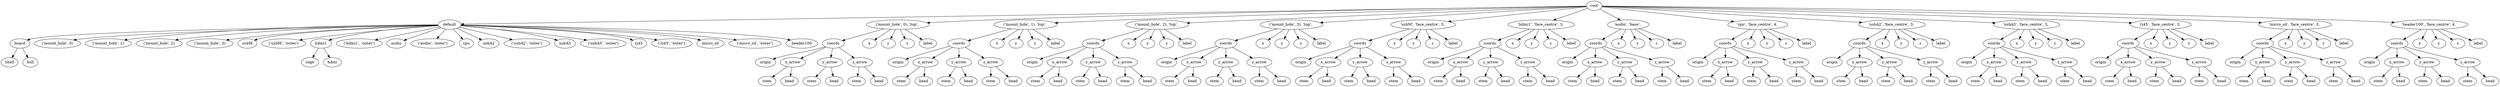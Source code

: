 digraph default {
    root_1 [label="root"];
    default_2 [label="default"];
    board_3 [label="board"];
    shell_4 [label="shell"];
    hull_5 [label="hull"];
    mount_hole_6 [label="\('mount_hole',\ 0\)"];
    mount_hole_7 [label="\('mount_hole',\ 1\)"];
    mount_hole_8 [label="\('mount_hole',\ 2\)"];
    mount_hole_9 [label="\('mount_hole',\ 3\)"];
    usbM_10 [label="usbM"];
    usbM_11 [label="\('usbM',\ 'outer'\)"];
    hdmi1_12 [label="hdmi1"];
    cage_13 [label="cage"];
    hdmi_14 [label="hdmi"];
    hdmi1_15 [label="\('hdmi1',\ 'outer'\)"];
    audio_16 [label="audio"];
    audio_17 [label="\('audio',\ 'outer'\)"];
    cpu_18 [label="cpu"];
    usbA2_19 [label="usbA2"];
    usbA2_20 [label="\('usbA2',\ 'outer'\)"];
    usbA3_21 [label="usbA3"];
    usbA3_22 [label="\('usbA3',\ 'outer'\)"];
    rj45_23 [label="rj45"];
    rj45_24 [label="\('rj45',\ 'outer'\)"];
    micro_sd_25 [label="micro_sd"];
    micro_sd_26 [label="\('micro_sd',\ 'outer'\)"];
    header100_27 [label="header100"];
    28 [label="\('mount_hole',\ 0\),\ 'top',\ "];
    coords_29 [label="coords"];
    origin_30 [label="origin"];
    x_arrow_31 [label="x_arrow"];
    stem_32 [label="stem"];
    head_33 [label="head"];
    y_arrow_34 [label="y_arrow"];
    stem_35 [label="stem"];
    head_36 [label="head"];
    z_arrow_37 [label="z_arrow"];
    stem_38 [label="stem"];
    head_39 [label="head"];
    x_40 [label="x"];
    y_41 [label="y"];
    z_42 [label="z"];
    label_43 [label="label"];
    44 [label="\('mount_hole',\ 1\),\ 'top',\ "];
    coords_45 [label="coords"];
    origin_46 [label="origin"];
    x_arrow_47 [label="x_arrow"];
    stem_48 [label="stem"];
    head_49 [label="head"];
    y_arrow_50 [label="y_arrow"];
    stem_51 [label="stem"];
    head_52 [label="head"];
    z_arrow_53 [label="z_arrow"];
    stem_54 [label="stem"];
    head_55 [label="head"];
    x_56 [label="x"];
    y_57 [label="y"];
    z_58 [label="z"];
    label_59 [label="label"];
    60 [label="\('mount_hole',\ 2\),\ 'top',\ "];
    coords_61 [label="coords"];
    origin_62 [label="origin"];
    x_arrow_63 [label="x_arrow"];
    stem_64 [label="stem"];
    head_65 [label="head"];
    y_arrow_66 [label="y_arrow"];
    stem_67 [label="stem"];
    head_68 [label="head"];
    z_arrow_69 [label="z_arrow"];
    stem_70 [label="stem"];
    head_71 [label="head"];
    x_72 [label="x"];
    y_73 [label="y"];
    z_74 [label="z"];
    label_75 [label="label"];
    76 [label="\('mount_hole',\ 3\),\ 'top',\ "];
    coords_77 [label="coords"];
    origin_78 [label="origin"];
    x_arrow_79 [label="x_arrow"];
    stem_80 [label="stem"];
    head_81 [label="head"];
    y_arrow_82 [label="y_arrow"];
    stem_83 [label="stem"];
    head_84 [label="head"];
    z_arrow_85 [label="z_arrow"];
    stem_86 [label="stem"];
    head_87 [label="head"];
    x_88 [label="x"];
    y_89 [label="y"];
    z_90 [label="z"];
    label_91 [label="label"];
    92 [label="'usbM',\ 'face_centre',\ 3,\ "];
    coords_93 [label="coords"];
    origin_94 [label="origin"];
    x_arrow_95 [label="x_arrow"];
    stem_96 [label="stem"];
    head_97 [label="head"];
    y_arrow_98 [label="y_arrow"];
    stem_99 [label="stem"];
    head_100 [label="head"];
    z_arrow_101 [label="z_arrow"];
    stem_102 [label="stem"];
    head_103 [label="head"];
    x_104 [label="x"];
    y_105 [label="y"];
    z_106 [label="z"];
    label_107 [label="label"];
    108 [label="'hdmi1',\ 'face_centre',\ 3,\ "];
    coords_109 [label="coords"];
    origin_110 [label="origin"];
    x_arrow_111 [label="x_arrow"];
    stem_112 [label="stem"];
    head_113 [label="head"];
    y_arrow_114 [label="y_arrow"];
    stem_115 [label="stem"];
    head_116 [label="head"];
    z_arrow_117 [label="z_arrow"];
    stem_118 [label="stem"];
    head_119 [label="head"];
    x_120 [label="x"];
    y_121 [label="y"];
    z_122 [label="z"];
    label_123 [label="label"];
    124 [label="'audio',\ 'base',\ "];
    coords_125 [label="coords"];
    origin_126 [label="origin"];
    x_arrow_127 [label="x_arrow"];
    stem_128 [label="stem"];
    head_129 [label="head"];
    y_arrow_130 [label="y_arrow"];
    stem_131 [label="stem"];
    head_132 [label="head"];
    z_arrow_133 [label="z_arrow"];
    stem_134 [label="stem"];
    head_135 [label="head"];
    x_136 [label="x"];
    y_137 [label="y"];
    z_138 [label="z"];
    label_139 [label="label"];
    140 [label="'cpu',\ 'face_centre',\ 4,\ "];
    coords_141 [label="coords"];
    origin_142 [label="origin"];
    x_arrow_143 [label="x_arrow"];
    stem_144 [label="stem"];
    head_145 [label="head"];
    y_arrow_146 [label="y_arrow"];
    stem_147 [label="stem"];
    head_148 [label="head"];
    z_arrow_149 [label="z_arrow"];
    stem_150 [label="stem"];
    head_151 [label="head"];
    x_152 [label="x"];
    y_153 [label="y"];
    z_154 [label="z"];
    label_155 [label="label"];
    156 [label="'usbA2',\ 'face_centre',\ 3,\ "];
    coords_157 [label="coords"];
    origin_158 [label="origin"];
    x_arrow_159 [label="x_arrow"];
    stem_160 [label="stem"];
    head_161 [label="head"];
    y_arrow_162 [label="y_arrow"];
    stem_163 [label="stem"];
    head_164 [label="head"];
    z_arrow_165 [label="z_arrow"];
    stem_166 [label="stem"];
    head_167 [label="head"];
    x_168 [label="x"];
    y_169 [label="y"];
    z_170 [label="z"];
    label_171 [label="label"];
    172 [label="'usbA3',\ 'face_centre',\ 3,\ "];
    coords_173 [label="coords"];
    origin_174 [label="origin"];
    x_arrow_175 [label="x_arrow"];
    stem_176 [label="stem"];
    head_177 [label="head"];
    y_arrow_178 [label="y_arrow"];
    stem_179 [label="stem"];
    head_180 [label="head"];
    z_arrow_181 [label="z_arrow"];
    stem_182 [label="stem"];
    head_183 [label="head"];
    x_184 [label="x"];
    y_185 [label="y"];
    z_186 [label="z"];
    label_187 [label="label"];
    188 [label="'rj45',\ 'face_centre',\ 3,\ "];
    coords_189 [label="coords"];
    origin_190 [label="origin"];
    x_arrow_191 [label="x_arrow"];
    stem_192 [label="stem"];
    head_193 [label="head"];
    y_arrow_194 [label="y_arrow"];
    stem_195 [label="stem"];
    head_196 [label="head"];
    z_arrow_197 [label="z_arrow"];
    stem_198 [label="stem"];
    head_199 [label="head"];
    x_200 [label="x"];
    y_201 [label="y"];
    z_202 [label="z"];
    label_203 [label="label"];
    204 [label="'micro_sd',\ 'face_centre',\ 3,\ "];
    coords_205 [label="coords"];
    origin_206 [label="origin"];
    x_arrow_207 [label="x_arrow"];
    stem_208 [label="stem"];
    head_209 [label="head"];
    y_arrow_210 [label="y_arrow"];
    stem_211 [label="stem"];
    head_212 [label="head"];
    z_arrow_213 [label="z_arrow"];
    stem_214 [label="stem"];
    head_215 [label="head"];
    x_216 [label="x"];
    y_217 [label="y"];
    z_218 [label="z"];
    label_219 [label="label"];
    220 [label="'header100',\ 'face_centre',\ 4,\ "];
    coords_221 [label="coords"];
    origin_222 [label="origin"];
    x_arrow_223 [label="x_arrow"];
    stem_224 [label="stem"];
    head_225 [label="head"];
    y_arrow_226 [label="y_arrow"];
    stem_227 [label="stem"];
    head_228 [label="head"];
    z_arrow_229 [label="z_arrow"];
    stem_230 [label="stem"];
    head_231 [label="head"];
    x_232 [label="x"];
    y_233 [label="y"];
    z_234 [label="z"];
    label_235 [label="label"];
    root_1 -> default_2;
    default_2 -> board_3;
    board_3 -> shell_4;
    board_3 -> hull_5;
    default_2 -> mount_hole_6;
    default_2 -> mount_hole_7;
    default_2 -> mount_hole_8;
    default_2 -> mount_hole_9;
    default_2 -> usbM_10;
    default_2 -> usbM_11;
    default_2 -> hdmi1_12;
    hdmi1_12 -> cage_13;
    hdmi1_12 -> hdmi_14;
    default_2 -> hdmi1_15;
    default_2 -> audio_16;
    default_2 -> audio_17;
    default_2 -> cpu_18;
    default_2 -> usbA2_19;
    default_2 -> usbA2_20;
    default_2 -> usbA3_21;
    default_2 -> usbA3_22;
    default_2 -> rj45_23;
    default_2 -> rj45_24;
    default_2 -> micro_sd_25;
    default_2 -> micro_sd_26;
    default_2 -> header100_27;
    root_1 -> 28;
    28 -> coords_29;
    coords_29 -> origin_30;
    coords_29 -> x_arrow_31;
    x_arrow_31 -> stem_32;
    x_arrow_31 -> head_33;
    coords_29 -> y_arrow_34;
    y_arrow_34 -> stem_35;
    y_arrow_34 -> head_36;
    coords_29 -> z_arrow_37;
    z_arrow_37 -> stem_38;
    z_arrow_37 -> head_39;
    28 -> x_40;
    28 -> y_41;
    28 -> z_42;
    28 -> label_43;
    root_1 -> 44;
    44 -> coords_45;
    coords_45 -> origin_46;
    coords_45 -> x_arrow_47;
    x_arrow_47 -> stem_48;
    x_arrow_47 -> head_49;
    coords_45 -> y_arrow_50;
    y_arrow_50 -> stem_51;
    y_arrow_50 -> head_52;
    coords_45 -> z_arrow_53;
    z_arrow_53 -> stem_54;
    z_arrow_53 -> head_55;
    44 -> x_56;
    44 -> y_57;
    44 -> z_58;
    44 -> label_59;
    root_1 -> 60;
    60 -> coords_61;
    coords_61 -> origin_62;
    coords_61 -> x_arrow_63;
    x_arrow_63 -> stem_64;
    x_arrow_63 -> head_65;
    coords_61 -> y_arrow_66;
    y_arrow_66 -> stem_67;
    y_arrow_66 -> head_68;
    coords_61 -> z_arrow_69;
    z_arrow_69 -> stem_70;
    z_arrow_69 -> head_71;
    60 -> x_72;
    60 -> y_73;
    60 -> z_74;
    60 -> label_75;
    root_1 -> 76;
    76 -> coords_77;
    coords_77 -> origin_78;
    coords_77 -> x_arrow_79;
    x_arrow_79 -> stem_80;
    x_arrow_79 -> head_81;
    coords_77 -> y_arrow_82;
    y_arrow_82 -> stem_83;
    y_arrow_82 -> head_84;
    coords_77 -> z_arrow_85;
    z_arrow_85 -> stem_86;
    z_arrow_85 -> head_87;
    76 -> x_88;
    76 -> y_89;
    76 -> z_90;
    76 -> label_91;
    root_1 -> 92;
    92 -> coords_93;
    coords_93 -> origin_94;
    coords_93 -> x_arrow_95;
    x_arrow_95 -> stem_96;
    x_arrow_95 -> head_97;
    coords_93 -> y_arrow_98;
    y_arrow_98 -> stem_99;
    y_arrow_98 -> head_100;
    coords_93 -> z_arrow_101;
    z_arrow_101 -> stem_102;
    z_arrow_101 -> head_103;
    92 -> x_104;
    92 -> y_105;
    92 -> z_106;
    92 -> label_107;
    root_1 -> 108;
    108 -> coords_109;
    coords_109 -> origin_110;
    coords_109 -> x_arrow_111;
    x_arrow_111 -> stem_112;
    x_arrow_111 -> head_113;
    coords_109 -> y_arrow_114;
    y_arrow_114 -> stem_115;
    y_arrow_114 -> head_116;
    coords_109 -> z_arrow_117;
    z_arrow_117 -> stem_118;
    z_arrow_117 -> head_119;
    108 -> x_120;
    108 -> y_121;
    108 -> z_122;
    108 -> label_123;
    root_1 -> 124;
    124 -> coords_125;
    coords_125 -> origin_126;
    coords_125 -> x_arrow_127;
    x_arrow_127 -> stem_128;
    x_arrow_127 -> head_129;
    coords_125 -> y_arrow_130;
    y_arrow_130 -> stem_131;
    y_arrow_130 -> head_132;
    coords_125 -> z_arrow_133;
    z_arrow_133 -> stem_134;
    z_arrow_133 -> head_135;
    124 -> x_136;
    124 -> y_137;
    124 -> z_138;
    124 -> label_139;
    root_1 -> 140;
    140 -> coords_141;
    coords_141 -> origin_142;
    coords_141 -> x_arrow_143;
    x_arrow_143 -> stem_144;
    x_arrow_143 -> head_145;
    coords_141 -> y_arrow_146;
    y_arrow_146 -> stem_147;
    y_arrow_146 -> head_148;
    coords_141 -> z_arrow_149;
    z_arrow_149 -> stem_150;
    z_arrow_149 -> head_151;
    140 -> x_152;
    140 -> y_153;
    140 -> z_154;
    140 -> label_155;
    root_1 -> 156;
    156 -> coords_157;
    coords_157 -> origin_158;
    coords_157 -> x_arrow_159;
    x_arrow_159 -> stem_160;
    x_arrow_159 -> head_161;
    coords_157 -> y_arrow_162;
    y_arrow_162 -> stem_163;
    y_arrow_162 -> head_164;
    coords_157 -> z_arrow_165;
    z_arrow_165 -> stem_166;
    z_arrow_165 -> head_167;
    156 -> x_168;
    156 -> y_169;
    156 -> z_170;
    156 -> label_171;
    root_1 -> 172;
    172 -> coords_173;
    coords_173 -> origin_174;
    coords_173 -> x_arrow_175;
    x_arrow_175 -> stem_176;
    x_arrow_175 -> head_177;
    coords_173 -> y_arrow_178;
    y_arrow_178 -> stem_179;
    y_arrow_178 -> head_180;
    coords_173 -> z_arrow_181;
    z_arrow_181 -> stem_182;
    z_arrow_181 -> head_183;
    172 -> x_184;
    172 -> y_185;
    172 -> z_186;
    172 -> label_187;
    root_1 -> 188;
    188 -> coords_189;
    coords_189 -> origin_190;
    coords_189 -> x_arrow_191;
    x_arrow_191 -> stem_192;
    x_arrow_191 -> head_193;
    coords_189 -> y_arrow_194;
    y_arrow_194 -> stem_195;
    y_arrow_194 -> head_196;
    coords_189 -> z_arrow_197;
    z_arrow_197 -> stem_198;
    z_arrow_197 -> head_199;
    188 -> x_200;
    188 -> y_201;
    188 -> z_202;
    188 -> label_203;
    root_1 -> 204;
    204 -> coords_205;
    coords_205 -> origin_206;
    coords_205 -> x_arrow_207;
    x_arrow_207 -> stem_208;
    x_arrow_207 -> head_209;
    coords_205 -> y_arrow_210;
    y_arrow_210 -> stem_211;
    y_arrow_210 -> head_212;
    coords_205 -> z_arrow_213;
    z_arrow_213 -> stem_214;
    z_arrow_213 -> head_215;
    204 -> x_216;
    204 -> y_217;
    204 -> z_218;
    204 -> label_219;
    root_1 -> 220;
    220 -> coords_221;
    coords_221 -> origin_222;
    coords_221 -> x_arrow_223;
    x_arrow_223 -> stem_224;
    x_arrow_223 -> head_225;
    coords_221 -> y_arrow_226;
    y_arrow_226 -> stem_227;
    y_arrow_226 -> head_228;
    coords_221 -> z_arrow_229;
    z_arrow_229 -> stem_230;
    z_arrow_229 -> head_231;
    220 -> x_232;
    220 -> y_233;
    220 -> z_234;
    220 -> label_235;
}
